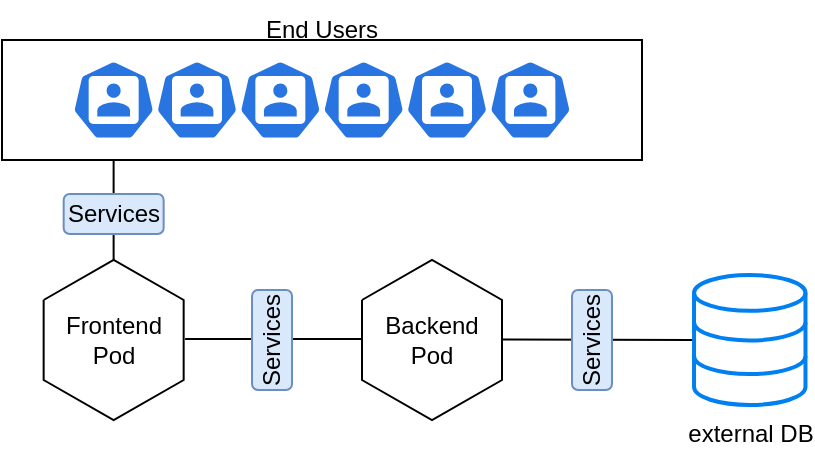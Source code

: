 <mxfile version="22.1.11" type="github">
  <diagram name="Page-1" id="FAYloSDTTYDVObzhy5Y4">
    <mxGraphModel dx="683" dy="1471" grid="1" gridSize="10" guides="1" tooltips="1" connect="1" arrows="1" fold="1" page="1" pageScale="1" pageWidth="850" pageHeight="1100" background="#ffffff" math="0" shadow="0">
      <root>
        <mxCell id="0" />
        <mxCell id="1" parent="0" />
        <mxCell id="D5iFVBIH0yphmVlaYRIM-8" value="" style="verticalLabelPosition=bottom;verticalAlign=top;html=1;shape=mxgraph.basic.polygon;polyCoords=[[0,0.25],[0.5,0],[1,0.25],[1,0.75],[0.5,1],[0,0.75],[0,0.25]];polyline=1;fillColor=default;perimeter=rectanglePerimeter;" parent="1" vertex="1">
          <mxGeometry x="285.83" y="-930" width="70" height="80" as="geometry" />
        </mxCell>
        <mxCell id="0WMH_9yHCy0V9T3Gx59N-2" value="" style="sketch=0;html=1;dashed=0;whitespace=wrap;fillColor=#2875E2;strokeColor=#ffffff;points=[[0.005,0.63,0],[0.1,0.2,0],[0.9,0.2,0],[0.5,0,0],[0.995,0.63,0],[0.72,0.99,0],[0.5,1,0],[0.28,0.99,0]];verticalLabelPosition=bottom;align=center;verticalAlign=top;shape=mxgraph.kubernetes.icon;prIcon=user" vertex="1" parent="1">
          <mxGeometry x="383.34" y="-1030" width="41.67" height="40" as="geometry" />
        </mxCell>
        <mxCell id="0WMH_9yHCy0V9T3Gx59N-4" value="" style="sketch=0;html=1;dashed=0;whitespace=wrap;fillColor=#2875E2;strokeColor=#ffffff;points=[[0.005,0.63,0],[0.1,0.2,0],[0.9,0.2,0],[0.5,0,0],[0.995,0.63,0],[0.72,0.99,0],[0.5,1,0],[0.28,0.99,0]];verticalLabelPosition=bottom;align=center;verticalAlign=top;shape=mxgraph.kubernetes.icon;prIcon=user" vertex="1" parent="1">
          <mxGeometry x="341.67" y="-1030" width="41.67" height="40" as="geometry" />
        </mxCell>
        <mxCell id="0WMH_9yHCy0V9T3Gx59N-5" value="" style="sketch=0;html=1;dashed=0;whitespace=wrap;fillColor=#2875E2;strokeColor=#ffffff;points=[[0.005,0.63,0],[0.1,0.2,0],[0.9,0.2,0],[0.5,0,0],[0.995,0.63,0],[0.72,0.99,0],[0.5,1,0],[0.28,0.99,0]];verticalLabelPosition=bottom;align=center;verticalAlign=top;shape=mxgraph.kubernetes.icon;prIcon=user" vertex="1" parent="1">
          <mxGeometry x="300" y="-1030" width="41.67" height="40" as="geometry" />
        </mxCell>
        <mxCell id="0WMH_9yHCy0V9T3Gx59N-6" value="" style="sketch=0;html=1;dashed=0;whitespace=wrap;fillColor=#2875E2;strokeColor=#ffffff;points=[[0.005,0.63,0],[0.1,0.2,0],[0.9,0.2,0],[0.5,0,0],[0.995,0.63,0],[0.72,0.99,0],[0.5,1,0],[0.28,0.99,0]];verticalLabelPosition=bottom;align=center;verticalAlign=top;shape=mxgraph.kubernetes.icon;prIcon=user" vertex="1" parent="1">
          <mxGeometry x="425.01" y="-1030" width="41.67" height="40" as="geometry" />
        </mxCell>
        <mxCell id="0WMH_9yHCy0V9T3Gx59N-7" value="" style="sketch=0;html=1;dashed=0;whitespace=wrap;fillColor=#2875E2;strokeColor=#ffffff;points=[[0.005,0.63,0],[0.1,0.2,0],[0.9,0.2,0],[0.5,0,0],[0.995,0.63,0],[0.72,0.99,0],[0.5,1,0],[0.28,0.99,0]];verticalLabelPosition=bottom;align=center;verticalAlign=top;shape=mxgraph.kubernetes.icon;prIcon=user" vertex="1" parent="1">
          <mxGeometry x="466.68" y="-1030" width="41.67" height="40" as="geometry" />
        </mxCell>
        <mxCell id="0WMH_9yHCy0V9T3Gx59N-8" value="" style="sketch=0;html=1;dashed=0;whitespace=wrap;fillColor=#2875E2;strokeColor=#ffffff;points=[[0.005,0.63,0],[0.1,0.2,0],[0.9,0.2,0],[0.5,0,0],[0.995,0.63,0],[0.72,0.99,0],[0.5,1,0],[0.28,0.99,0]];verticalLabelPosition=bottom;align=center;verticalAlign=top;shape=mxgraph.kubernetes.icon;prIcon=user" vertex="1" parent="1">
          <mxGeometry x="508.35" y="-1030" width="41.67" height="40" as="geometry" />
        </mxCell>
        <mxCell id="0WMH_9yHCy0V9T3Gx59N-9" value="" style="rounded=0;whiteSpace=wrap;html=1;fillColor=none;" vertex="1" parent="1">
          <mxGeometry x="265" y="-1040" width="320" height="60" as="geometry" />
        </mxCell>
        <mxCell id="0WMH_9yHCy0V9T3Gx59N-10" value="End Users" style="text;html=1;strokeColor=none;fillColor=none;align=center;verticalAlign=middle;whiteSpace=wrap;rounded=0;" vertex="1" parent="1">
          <mxGeometry x="395" y="-1060" width="60" height="30" as="geometry" />
        </mxCell>
        <mxCell id="0WMH_9yHCy0V9T3Gx59N-11" value="" style="verticalLabelPosition=bottom;verticalAlign=top;html=1;shape=mxgraph.basic.polygon;polyCoords=[[0,0.25],[0.5,0],[1,0.25],[1,0.75],[0.5,1],[0,0.75],[0,0.25]];polyline=1;fillColor=default;perimeter=rectanglePerimeter;" vertex="1" parent="1">
          <mxGeometry x="445.0" y="-930" width="70" height="80" as="geometry" />
        </mxCell>
        <mxCell id="0WMH_9yHCy0V9T3Gx59N-12" value="external DB" style="html=1;verticalLabelPosition=bottom;align=center;labelBackgroundColor=#ffffff;verticalAlign=top;strokeWidth=2;strokeColor=#0080F0;shadow=0;dashed=0;shape=mxgraph.ios7.icons.data;" vertex="1" parent="1">
          <mxGeometry x="611.02" y="-922.5" width="55.72" height="65" as="geometry" />
        </mxCell>
        <mxCell id="0WMH_9yHCy0V9T3Gx59N-14" value="Frontend&lt;br&gt;Pod" style="text;html=1;strokeColor=none;fillColor=none;align=center;verticalAlign=middle;whiteSpace=wrap;rounded=0;" vertex="1" parent="1">
          <mxGeometry x="290.83" y="-905" width="60" height="30" as="geometry" />
        </mxCell>
        <mxCell id="0WMH_9yHCy0V9T3Gx59N-15" value="Backend&lt;br&gt;Pod" style="text;html=1;strokeColor=none;fillColor=none;align=center;verticalAlign=middle;whiteSpace=wrap;rounded=0;" vertex="1" parent="1">
          <mxGeometry x="450.0" y="-905" width="60" height="30" as="geometry" />
        </mxCell>
        <mxCell id="0WMH_9yHCy0V9T3Gx59N-16" value="" style="endArrow=none;html=1;rounded=0;exitX=0.996;exitY=0.493;exitDx=0;exitDy=0;exitPerimeter=0;entryX=-0.011;entryY=0.494;entryDx=0;entryDy=0;entryPerimeter=0;" edge="1" parent="1">
          <mxGeometry width="50" height="50" relative="1" as="geometry">
            <mxPoint x="356.55" y="-890.56" as="sourcePoint" />
            <mxPoint x="445.23" y="-890.48" as="targetPoint" />
          </mxGeometry>
        </mxCell>
        <mxCell id="0WMH_9yHCy0V9T3Gx59N-17" value="" style="endArrow=none;html=1;rounded=0;exitX=0.996;exitY=0.493;exitDx=0;exitDy=0;exitPerimeter=0;" edge="1" parent="1">
          <mxGeometry width="50" height="50" relative="1" as="geometry">
            <mxPoint x="515" y="-890.24" as="sourcePoint" />
            <mxPoint x="610" y="-890" as="targetPoint" />
          </mxGeometry>
        </mxCell>
        <mxCell id="0WMH_9yHCy0V9T3Gx59N-19" value="" style="endArrow=none;html=1;rounded=0;exitX=0.507;exitY=0.011;exitDx=0;exitDy=0;exitPerimeter=0;entryX=0.176;entryY=1.023;entryDx=0;entryDy=0;entryPerimeter=0;" edge="1" parent="1">
          <mxGeometry width="50" height="50" relative="1" as="geometry">
            <mxPoint x="320.81" y="-930" as="sourcePoint" />
            <mxPoint x="320.81" y="-979.5" as="targetPoint" />
          </mxGeometry>
        </mxCell>
        <mxCell id="0WMH_9yHCy0V9T3Gx59N-20" value="Services" style="rounded=1;whiteSpace=wrap;html=1;fillColor=#dae8fc;strokeColor=#6c8ebf;rotation=-90;" vertex="1" parent="1">
          <mxGeometry x="375.01" y="-900" width="50" height="20" as="geometry" />
        </mxCell>
        <mxCell id="0WMH_9yHCy0V9T3Gx59N-21" value="Services" style="rounded=1;whiteSpace=wrap;html=1;fillColor=#dae8fc;strokeColor=#6c8ebf;rotation=-90;" vertex="1" parent="1">
          <mxGeometry x="535" y="-900" width="50" height="20" as="geometry" />
        </mxCell>
        <mxCell id="0WMH_9yHCy0V9T3Gx59N-22" value="Services" style="rounded=1;whiteSpace=wrap;html=1;fillColor=#dae8fc;strokeColor=#6c8ebf;rotation=0;" vertex="1" parent="1">
          <mxGeometry x="295.83" y="-963" width="50" height="20" as="geometry" />
        </mxCell>
      </root>
    </mxGraphModel>
  </diagram>
</mxfile>
